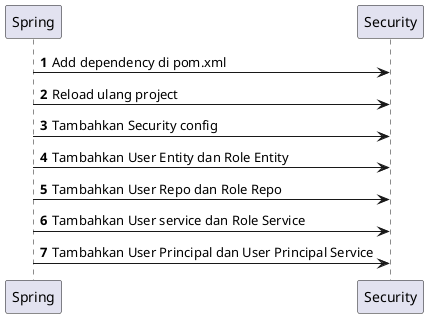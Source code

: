 @startuml
'https://plantuml.com/sequence-diagram

autonumber

Spring -> Security: Add dependency di pom.xml
Spring -> Security: Reload ulang project
Spring -> Security: Tambahkan Security config
Spring -> Security: Tambahkan User Entity dan Role Entity
Spring -> Security: Tambahkan User Repo dan Role Repo
Spring -> Security: Tambahkan User service dan Role Service
Spring -> Security: Tambahkan User Principal dan User Principal Service

@enduml